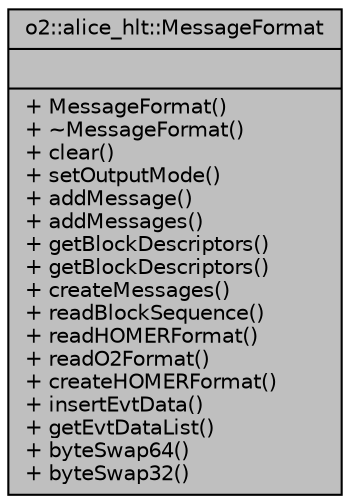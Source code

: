 digraph "o2::alice_hlt::MessageFormat"
{
 // INTERACTIVE_SVG=YES
  bgcolor="transparent";
  edge [fontname="Helvetica",fontsize="10",labelfontname="Helvetica",labelfontsize="10"];
  node [fontname="Helvetica",fontsize="10",shape=record];
  Node1 [label="{o2::alice_hlt::MessageFormat\n||+ MessageFormat()\l+ ~MessageFormat()\l+ clear()\l+ setOutputMode()\l+ addMessage()\l+ addMessages()\l+ getBlockDescriptors()\l+ getBlockDescriptors()\l+ createMessages()\l+ readBlockSequence()\l+ readHOMERFormat()\l+ readO2Format()\l+ createHOMERFormat()\l+ insertEvtData()\l+ getEvtDataList()\l+ byteSwap64()\l+ byteSwap32()\l}",height=0.2,width=0.4,color="black", fillcolor="grey75", style="filled", fontcolor="black"];
}
